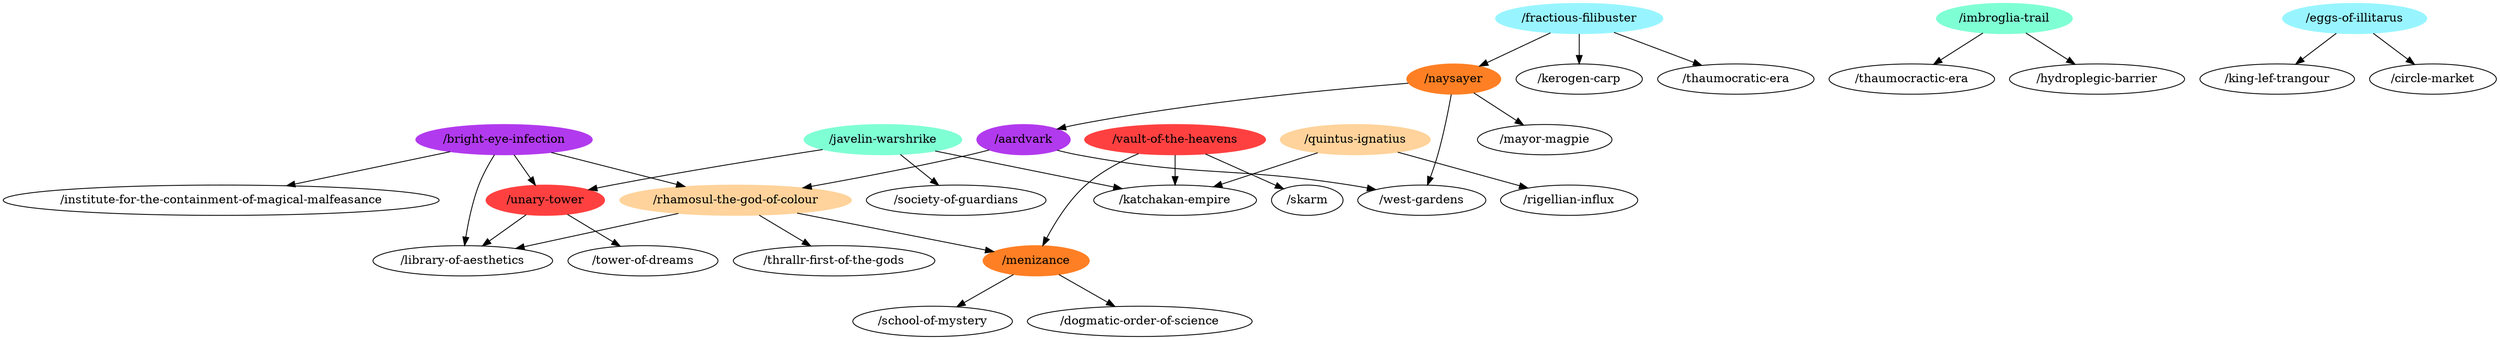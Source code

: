 digraph G {
"/institute-for-the-containment-of-magical-malfeasance";
"/thrallr-first-of-the-gods";
"/unary-tower" [color=brown1,style=filled];
"/kerogen-carp";
"/skarm";
"/thaumocractic-era";
"/javelin-warshrike" [color=aquamarine,style=filled];
"/school-of-mystery";
"/imbroglia-trail" [color=aquamarine,style=filled];
"/king-lef-trangour";
"/rhamosul-the-god-of-colour" [color=burlywood1,style=filled];
"/eggs-of-illitarus" [color=cadetblue1,style=filled];
"/naysayer" [color=chocolate1,style=filled];
"/quintus-ignatius" [color=burlywood1,style=filled];
"/bright-eye-infection" [color=darkorchid2,style=filled];
"/society-of-guardians";
"/vault-of-the-heavens" [color=brown1,style=filled];
"/west-gardens";
"/thaumocratic-era";
"/mayor-magpie";
"/tower-of-dreams";
"/dogmatic-order-of-science";
"/rigellian-influx";
"/fractious-filibuster" [color=cadetblue1,style=filled];
"/hydroplegic-barrier";
"/library-of-aesthetics";
"/circle-market";
"/menizance" [color=chocolate1,style=filled];
"/katchakan-empire";
"/aardvark" [color=darkorchid2,style=filled];
"/unary-tower" -> "/tower-of-dreams";
"/unary-tower" -> "/library-of-aesthetics";
"/javelin-warshrike" -> "/unary-tower";
"/javelin-warshrike" -> "/society-of-guardians";
"/javelin-warshrike" -> "/katchakan-empire";
"/imbroglia-trail" -> "/thaumocractic-era";
"/imbroglia-trail" -> "/hydroplegic-barrier";
"/rhamosul-the-god-of-colour" -> "/thrallr-first-of-the-gods";
"/rhamosul-the-god-of-colour" -> "/library-of-aesthetics";
"/rhamosul-the-god-of-colour" -> "/menizance";
"/eggs-of-illitarus" -> "/king-lef-trangour";
"/eggs-of-illitarus" -> "/circle-market";
"/naysayer" -> "/west-gardens";
"/naysayer" -> "/mayor-magpie";
"/naysayer" -> "/aardvark";
"/quintus-ignatius" -> "/rigellian-influx";
"/quintus-ignatius" -> "/katchakan-empire";
"/bright-eye-infection" -> "/institute-for-the-containment-of-magical-malfeasance";
"/bright-eye-infection" -> "/unary-tower";
"/bright-eye-infection" -> "/rhamosul-the-god-of-colour";
"/bright-eye-infection" -> "/library-of-aesthetics";
"/vault-of-the-heavens" -> "/skarm";
"/vault-of-the-heavens" -> "/menizance";
"/vault-of-the-heavens" -> "/katchakan-empire";
"/fractious-filibuster" -> "/kerogen-carp";
"/fractious-filibuster" -> "/naysayer";
"/fractious-filibuster" -> "/thaumocratic-era";
"/menizance" -> "/school-of-mystery";
"/menizance" -> "/dogmatic-order-of-science";
"/aardvark" -> "/rhamosul-the-god-of-colour";
"/aardvark" -> "/west-gardens";
}
